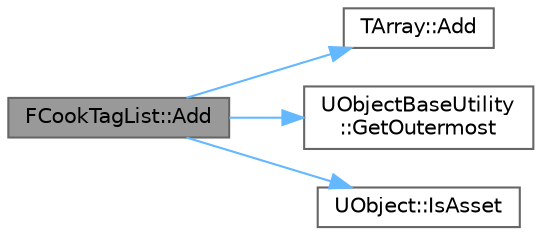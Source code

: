 digraph "FCookTagList::Add"
{
 // INTERACTIVE_SVG=YES
 // LATEX_PDF_SIZE
  bgcolor="transparent";
  edge [fontname=Helvetica,fontsize=10,labelfontname=Helvetica,labelfontsize=10];
  node [fontname=Helvetica,fontsize=10,shape=box,height=0.2,width=0.4];
  rankdir="LR";
  Node1 [id="Node000001",label="FCookTagList::Add",height=0.2,width=0.4,color="gray40", fillcolor="grey60", style="filled", fontcolor="black",tooltip="Adds a tag to the list to be added to the development asset registry for this object."];
  Node1 -> Node2 [id="edge1_Node000001_Node000002",color="steelblue1",style="solid",tooltip=" "];
  Node2 [id="Node000002",label="TArray::Add",height=0.2,width=0.4,color="grey40", fillcolor="white", style="filled",URL="$d4/d52/classTArray.html#a94f6bf2bef04382fc79010abad57d823",tooltip="Adds a new item to the end of the array, possibly reallocating the whole array to fit."];
  Node1 -> Node3 [id="edge2_Node000001_Node000003",color="steelblue1",style="solid",tooltip=" "];
  Node3 [id="Node000003",label="UObjectBaseUtility\l::GetOutermost",height=0.2,width=0.4,color="grey40", fillcolor="white", style="filled",URL="$d6/d7b/classUObjectBaseUtility.html#a6196ce1631ab4c71c843d0c811887687",tooltip="Legacy function, has the same behavior as GetPackage use GetPackage instead."];
  Node1 -> Node4 [id="edge3_Node000001_Node000004",color="steelblue1",style="solid",tooltip=" "];
  Node4 [id="Node000004",label="UObject::IsAsset",height=0.2,width=0.4,color="grey40", fillcolor="white", style="filled",URL="$df/def/classUObject.html#a000da7ff54fc0f6ac3ae4e2fa6178c7a",tooltip="Returns true if this object is considered an asset."];
}
